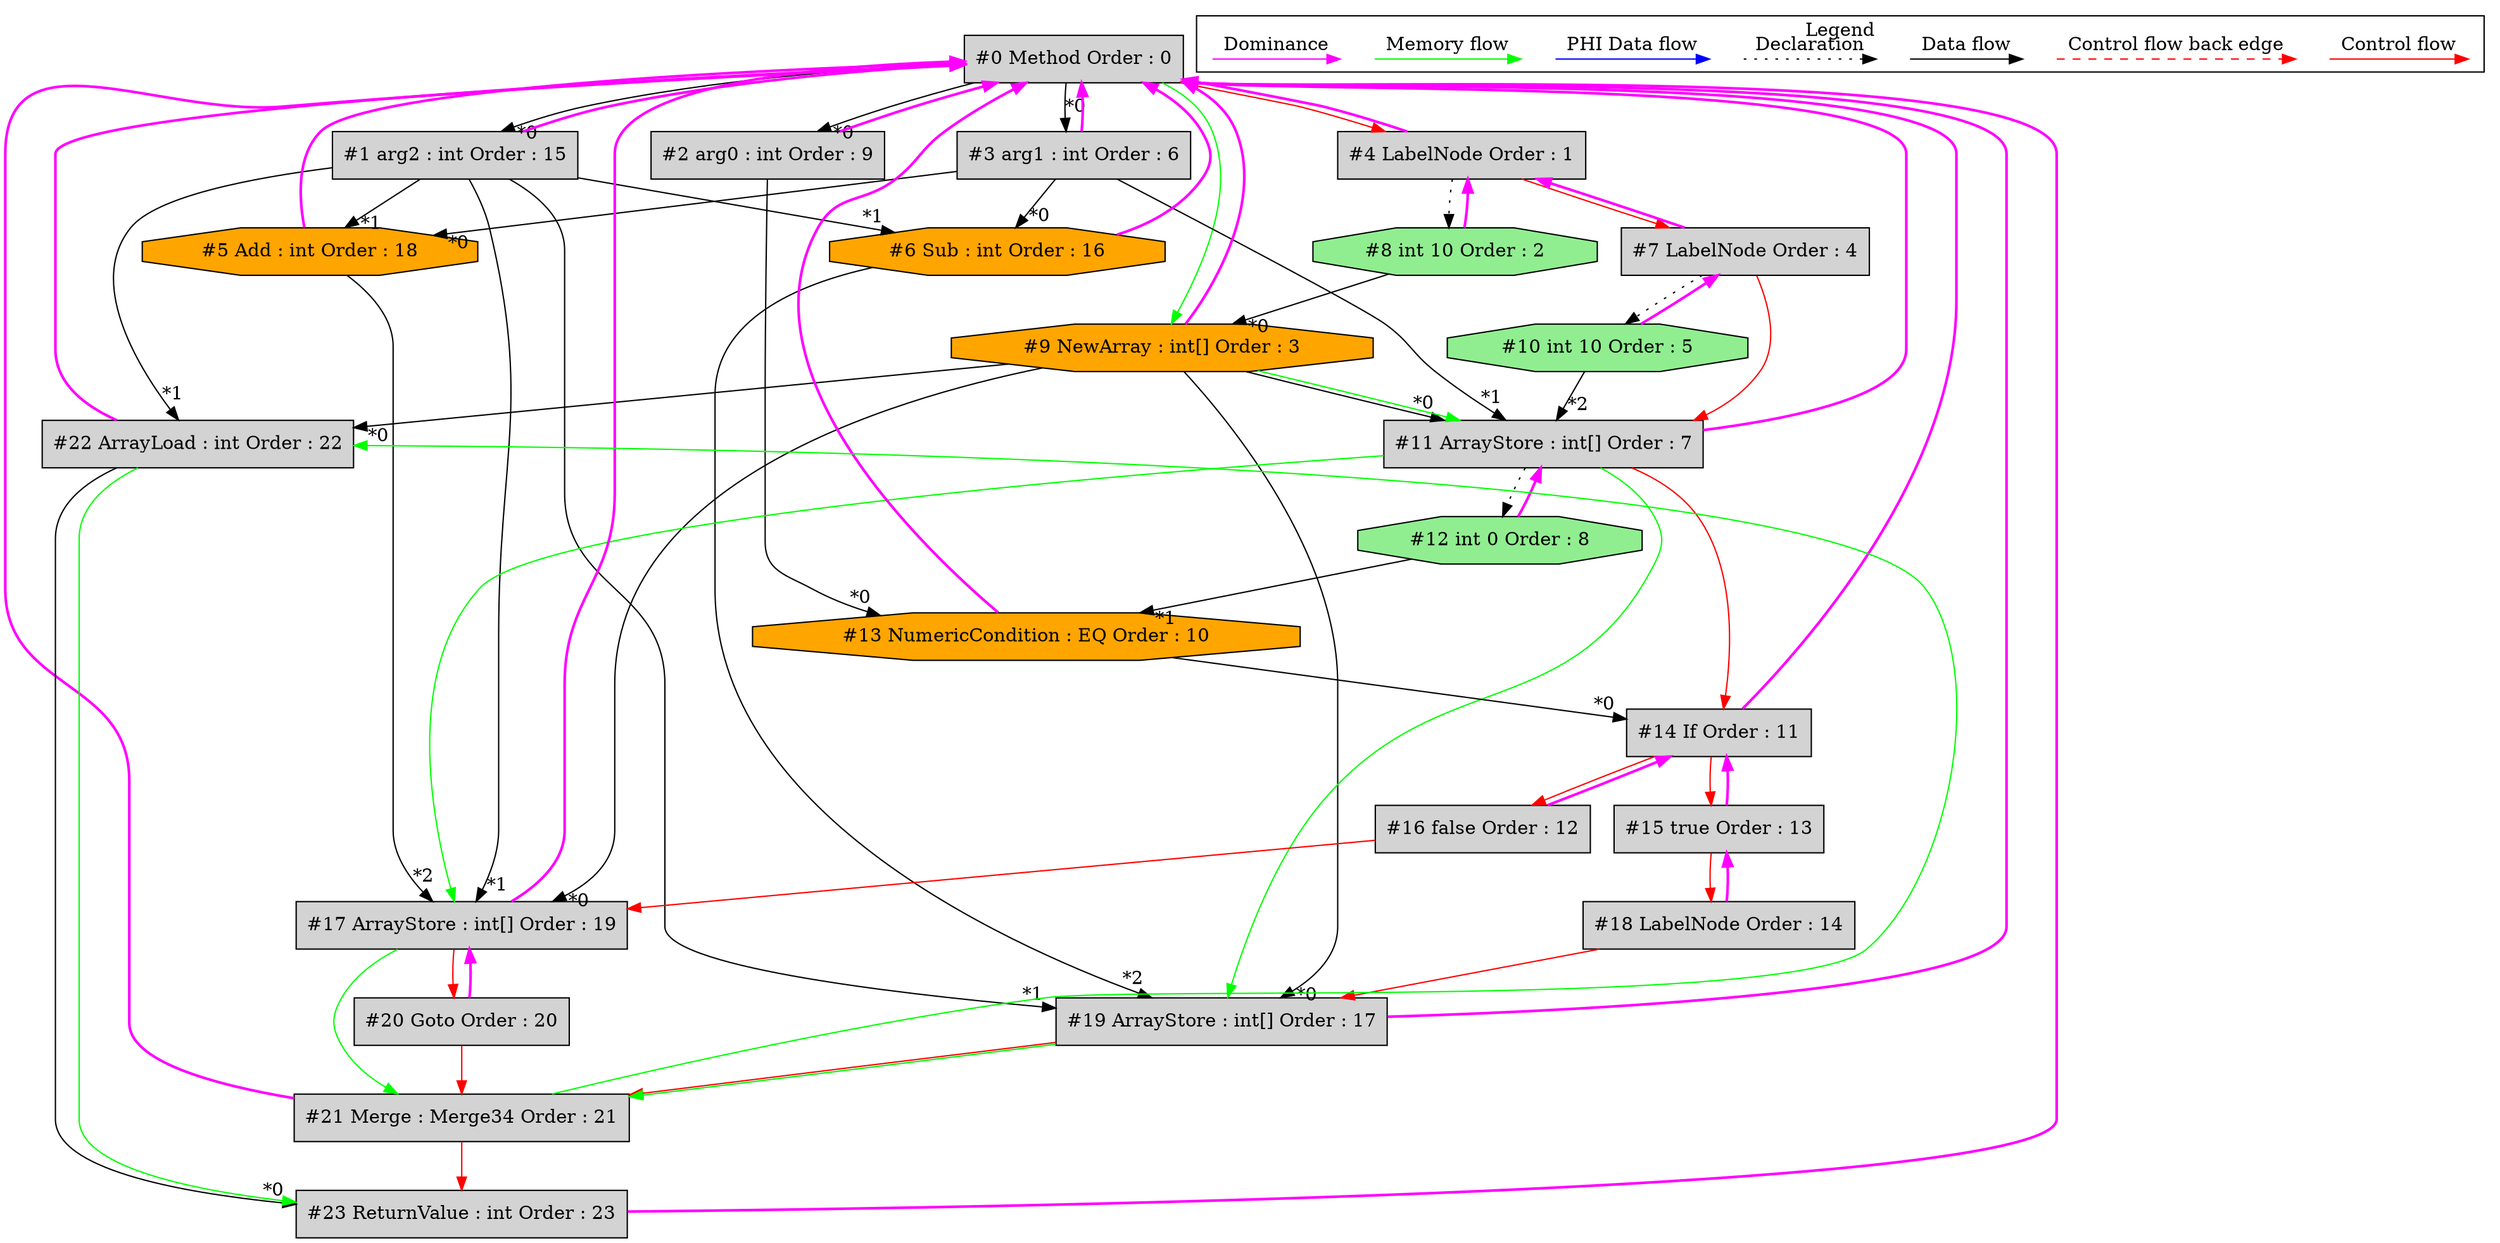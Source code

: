 digraph debugoutput {
 ordering="in";
 node0[label="#0 Method Order : 0",shape=box, fillcolor=lightgrey, style=filled];
 node1[label="#1 arg2 : int Order : 15",shape=box, fillcolor=lightgrey, style=filled];
 node1 -> node0[dir="forward" color="fuchsia" penwidth="2"];
 node0 -> node1[headlabel="*0", labeldistance=2];
 node2[label="#2 arg0 : int Order : 9",shape=box, fillcolor=lightgrey, style=filled];
 node2 -> node0[dir="forward" color="fuchsia" penwidth="2"];
 node0 -> node2[headlabel="*0", labeldistance=2];
 node3[label="#3 arg1 : int Order : 6",shape=box, fillcolor=lightgrey, style=filled];
 node3 -> node0[dir="forward" color="fuchsia" penwidth="2"];
 node0 -> node3[headlabel="*0", labeldistance=2];
 node4[label="#4 LabelNode Order : 1",shape=box, fillcolor=lightgrey, style=filled];
 node4 -> node0[dir="forward" color="fuchsia" penwidth="2"];
 node0 -> node4[labeldistance=2, color=red, fontcolor=red];
 node5[label="#5 Add : int Order : 18",shape=octagon, fillcolor=orange, style=filled];
 node5 -> node0[dir="forward" color="fuchsia" penwidth="2"];
 node3 -> node5[headlabel="*0", labeldistance=2];
 node1 -> node5[headlabel="*1", labeldistance=2];
 node6[label="#6 Sub : int Order : 16",shape=octagon, fillcolor=orange, style=filled];
 node6 -> node0[dir="forward" color="fuchsia" penwidth="2"];
 node3 -> node6[headlabel="*0", labeldistance=2];
 node1 -> node6[headlabel="*1", labeldistance=2];
 node7[label="#7 LabelNode Order : 4",shape=box, fillcolor=lightgrey, style=filled];
 node7 -> node4[dir="forward" color="fuchsia" penwidth="2"];
 node4 -> node7[labeldistance=2, color=red, fontcolor=red];
 node8[label="#8 int 10 Order : 2",shape=octagon, fillcolor=lightgreen, style=filled];
 node8 -> node4[dir="forward" color="fuchsia" penwidth="2"];
 node4 -> node8[style=dotted];
 node9[label="#9 NewArray : int[] Order : 3",shape=octagon, fillcolor=orange, style=filled];
 node9 -> node0[dir="forward" color="fuchsia" penwidth="2"];
 node8 -> node9[headlabel="*0", labeldistance=2];
 node0 -> node9[labeldistance=2, color=green, constraint=false];
 node10[label="#10 int 10 Order : 5",shape=octagon, fillcolor=lightgreen, style=filled];
 node10 -> node7[dir="forward" color="fuchsia" penwidth="2"];
 node7 -> node10[style=dotted];
 node11[label="#11 ArrayStore : int[] Order : 7",shape=box, fillcolor=lightgrey, style=filled];
 node11 -> node0[dir="forward" color="fuchsia" penwidth="2"];
 node9 -> node11[headlabel="*0", labeldistance=2];
 node3 -> node11[headlabel="*1", labeldistance=2];
 node10 -> node11[headlabel="*2", labeldistance=2];
 node9 -> node11[labeldistance=2, color=green, constraint=false];
 node7 -> node11[labeldistance=2, color=red, fontcolor=red];
 node12[label="#12 int 0 Order : 8",shape=octagon, fillcolor=lightgreen, style=filled];
 node12 -> node11[dir="forward" color="fuchsia" penwidth="2"];
 node11 -> node12[style=dotted];
 node13[label="#13 NumericCondition : EQ Order : 10",shape=octagon, fillcolor=orange, style=filled];
 node13 -> node0[dir="forward" color="fuchsia" penwidth="2"];
 node2 -> node13[headlabel="*0", labeldistance=2];
 node12 -> node13[headlabel="*1", labeldistance=2];
 node14[label="#14 If Order : 11",shape=box, fillcolor=lightgrey, style=filled];
 node14 -> node0[dir="forward" color="fuchsia" penwidth="2"];
 node13 -> node14[headlabel="*0", labeldistance=2];
 node11 -> node14[labeldistance=2, color=red, fontcolor=red];
 node15[label="#15 true Order : 13",shape=box, fillcolor=lightgrey, style=filled];
 node15 -> node14[dir="forward" color="fuchsia" penwidth="2"];
 node14 -> node15[labeldistance=2, color=red, fontcolor=red];
 node16[label="#16 false Order : 12",shape=box, fillcolor=lightgrey, style=filled];
 node16 -> node14[dir="forward" color="fuchsia" penwidth="2"];
 node14 -> node16[labeldistance=2, color=red, fontcolor=red];
 node17[label="#17 ArrayStore : int[] Order : 19",shape=box, fillcolor=lightgrey, style=filled];
 node17 -> node0[dir="forward" color="fuchsia" penwidth="2"];
 node9 -> node17[headlabel="*0", labeldistance=2];
 node1 -> node17[headlabel="*1", labeldistance=2];
 node5 -> node17[headlabel="*2", labeldistance=2];
 node11 -> node17[labeldistance=2, color=green, constraint=false];
 node16 -> node17[labeldistance=2, color=red, fontcolor=red];
 node18[label="#18 LabelNode Order : 14",shape=box, fillcolor=lightgrey, style=filled];
 node18 -> node15[dir="forward" color="fuchsia" penwidth="2"];
 node15 -> node18[labeldistance=2, color=red, fontcolor=red];
 node19[label="#19 ArrayStore : int[] Order : 17",shape=box, fillcolor=lightgrey, style=filled];
 node19 -> node0[dir="forward" color="fuchsia" penwidth="2"];
 node9 -> node19[headlabel="*0", labeldistance=2];
 node1 -> node19[headlabel="*1", labeldistance=2];
 node6 -> node19[headlabel="*2", labeldistance=2];
 node11 -> node19[labeldistance=2, color=green, constraint=false];
 node18 -> node19[labeldistance=2, color=red, fontcolor=red];
 node20[label="#20 Goto Order : 20",shape=box, fillcolor=lightgrey, style=filled];
 node20 -> node17[dir="forward" color="fuchsia" penwidth="2"];
 node17 -> node20[labeldistance=2, color=red, fontcolor=red];
 node21[label="#21 Merge : Merge34 Order : 21",shape=box, fillcolor=lightgrey, style=filled];
 node21 -> node0[dir="forward" color="fuchsia" penwidth="2"];
 node20 -> node21[labeldistance=2, color=red, fontcolor=red];
 node19 -> node21[labeldistance=2, color=red, fontcolor=red];
 node17 -> node21[labeldistance=2, color=green, constraint=false];
 node19 -> node21[labeldistance=2, color=green, constraint=false];
 node22[label="#22 ArrayLoad : int Order : 22",shape=box, fillcolor=lightgrey, style=filled];
 node22 -> node0[dir="forward" color="fuchsia" penwidth="2"];
 node9 -> node22[headlabel="*0", labeldistance=2];
 node1 -> node22[headlabel="*1", labeldistance=2];
 node21 -> node22[labeldistance=2, color=green, constraint=false];
 node23[label="#23 ReturnValue : int Order : 23",shape=box, fillcolor=lightgrey, style=filled];
 node23 -> node0[dir="forward" color="fuchsia" penwidth="2"];
 node22 -> node23[headlabel="*0", labeldistance=2];
 node21 -> node23[labeldistance=2, color=red, fontcolor=red];
 node22 -> node23[labeldistance=2, color=green, constraint=false];
 subgraph cluster_000 {
  label = "Legend";
  node [shape=point]
  {
   rank=same;
   c0 [style = invis];
   c1 [style = invis];
   c2 [style = invis];
   c3 [style = invis];
   d0 [style = invis];
   d1 [style = invis];
   d2 [style = invis];
   d3 [style = invis];
   d4 [style = invis];
   d5 [style = invis];
   d6 [style = invis];
   d7 [style = invis];
   d8 [style = invis];
   d9 [style = invis];
  }
  c0 -> c1 [label="Control flow", style=solid, color=red]
  c2 -> c3 [label="Control flow back edge", style=dashed, color=red]
  d0 -> d1 [label="Data flow"]
  d2 -> d3 [label="Declaration", style=dotted]
  d4 -> d5 [label="PHI Data flow", color=blue]
  d6 -> d7 [label="Memory flow", color=green]
  d8 -> d9 [label="Dominance", color=fuchsia, style=solid]
 }

}
